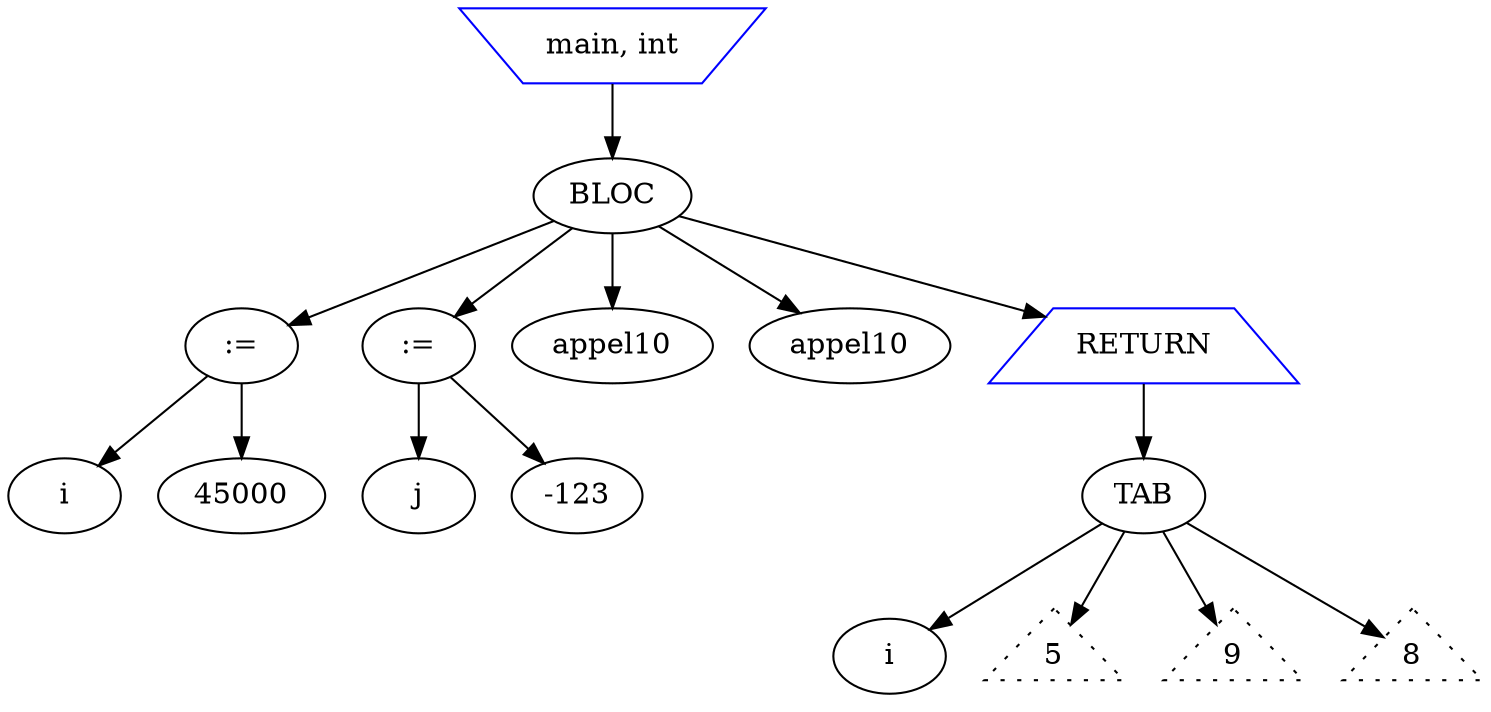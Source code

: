 digraph mon_programme {

node1 [label="main, int" shape=invtrapezium color=blue]
node2 [label=BLOC]
node3 [label=":="]
node4 [label=i]
node5 [label=45000]
node6 [label=":="]
node7 [label=j]
node8 [label=-123]
node9 [label=appel10]
node10 [label=appel10]
node11 [label=RETURN shape=trapezium color=blue]
node12 [label=TAB]
node13 [label=i]
node14 [label=5 style=dotted shape=triangle]
node15 [label=9 style=dotted shape=triangle]
node16 [label=8 style=dotted shape=triangle]
node1->node2;
node2->node3;
node3->node4;
node3->node5;
node2->node6;
node6->node7;
node6->node8;
node2->node9;
node2->node10;
node2->node11;
node11->node12;
node12->node13;
node12->node14;
node12->node15;
node12->node16;
}